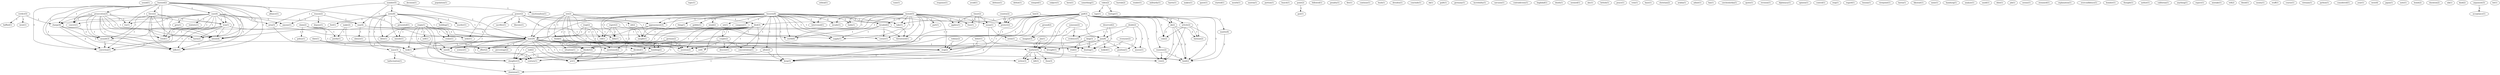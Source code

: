 digraph G {
  sound [ label="sound(1)" ];
  verdict [ label="verdict(5)" ];
  baffled [ label="baffled(1)" ];
  charge [ label="charge(4)" ];
  went [ label="went(1)" ];
  decision [ label="decision(1)" ];
  population [ label="population(1)" ];
  claim [ label="claim(2)" ];
  policy [ label="policy(1)" ];
  war [ label="war(20)" ];
  justify [ label="justify(1)" ];
  effort [ label="effort(2)" ];
  power [ label="power(2)" ];
  oil [ label="oil(2)" ];
  sacrifice [ label="sacrifice(1)" ];
  died [ label="died(3)" ];
  liberate [ label="liberate(1)" ];
  order [ label="order(1)" ];
  naught [ label="naught(1)" ];
  slaughter [ label="slaughter(3)" ];
  mention [ label="mention(2)" ];
  gulf [ label="gulf(3)" ];
  article [ label="article(2)" ];
  uk [ label="uk(2)" ];
  batman [ label="batman(2)" ];
  protect [ label="protect(2)" ];
  com [ label="com(2)" ];
  rusnews [ label="rusnews(2)" ];
  mathew [ label="mathew(1)" ];
  trw [ label="trw(2)" ];
  take [ label="take(1)" ];
  mantis [ label="mantis(4)" ];
  uk [ label="uk(2)" ];
  bmd [ label="bmd(2)" ];
  size [ label="size(4)" ];
  mathew [ label="mathew(5)" ];
  stop [ label="stop(2)" ];
  century [ label="century(1)" ];
  writes [ label="writes(3)" ];
  co [ label="co(4)" ];
  keep [ label="keep(3)" ];
  topic [ label="topic(1)" ];
  number [ label="number(5)" ];
  news [ label="news(6)" ];
  emotionalism [ label="emotionalism(1)" ];
  area [ label="area(3)" ];
  way [ label="way(4)" ];
  learned [ label="learned(2)" ];
  force [ label="force(2)" ];
  case [ label="case(4)" ];
  prosecution [ label="prosecution(3)" ];
  alliance [ label="alliance(1)" ];
  won [ label="won(1)" ];
  tried [ label="tried(1)" ];
  convict [ label="convict(1)" ];
  harm [ label="harm(2)" ];
  assault [ label="assault(3)" ];
  conviction [ label="conviction(1)" ];
  intent [ label="intent(4)" ];
  try [ label="try(1)" ];
  inflict [ label="inflict(1)" ];
  orbital [ label="orbital(1)" ];
  supply [ label="supply(1)" ];
  someone [ label="someone(2)" ];
  evidence [ label="evidence(5)" ];
  imagine [ label="imagine(3)" ];
  gets [ label="gets(1)" ];
  anyone [ label="anyone(1)" ];
  statistic [ label="statistic(1)" ];
  deserved [ label="deserved(2)" ];
  jury [ label="jury(6)" ];
  beating [ label="beating(1)" ];
  country [ label="country(2)" ];
  couple [ label="couple(2)" ];
  concentration [ label="concentration(1)" ];
  descent [ label="descent(1)" ];
  bombing [ label="bombing(2)" ];
  blanket [ label="blanket(2)" ];
  tone [ label="tone(1)" ];
  response [ label="response(1)" ];
  avoid [ label="avoid(1)" ];
  defense [ label="defense(1)" ];
  decided [ label="decided(1)" ];
  defeat [ label="defeat(1)" ];
  wimped [ label="wimped(1)" ];
  subject [ label="subject(1)" ];
  hero [ label="hero(1)" ];
  regret [ label="regret(2)" ];
  roll [ label="roll(1)" ];
  didn [ label="didn(1)" ];
  something [ label="something(1)" ];
  law [ label="law(3)" ];
  video [ label="video(2)" ];
  tape [ label="tape(1)" ];
  footage [ label="footage(1)" ];
  building [ label="building(1)" ];
  mass [ label="mass(3)" ];
  murder [ label="murder(1)" ];
  missile [ label="missile(1)" ];
  presented [ label="presented(1)" ];
  feel [ label="feel(1)" ];
  blew [ label="blew(1)" ];
  cruise [ label="cruise(1)" ];
  look [ label="look(1)" ];
  hurrah [ label="hurrah(2)" ];
  render [ label="render(1)" ];
  militarily [ label="militarily(1)" ];
  harris [ label="harris(1)" ];
  makes [ label="makes(1)" ];
  quest [ label="quest(1)" ];
  everyone [ label="everyone(2)" ];
  doubt [ label="doubt(2)" ];
  assess [ label="assess(1)" ];
  position [ label="position(1)" ];
  started [ label="started(1)" ];
  timor [ label="timor(2)" ];
  fuss [ label="fuss(1)" ];
  applies [ label="applies(1)" ];
  mean [ label="mean(1)" ];
  mouth [ label="mouth(1)" ];
  austria [ label="austria(1)" ];
  portion [ label="portion(1)" ];
  bunch [ label="bunch(1)" ];
  hallucination [ label="hallucination(1)" ];
  dominion [ label="dominion(1)" ];
  ground [ label="ground(2)" ];
  point [ label="point(2)" ];
  gun [ label="gun(1)" ];
  followed [ label="followed(1)" ];
  iraqis [ label="iraqis(1)" ];
  self [ label="self(1)" ];
  kuwait [ label="kuwait(5)" ];
  part [ label="part(1)" ];
  invaded [ label="invaded(2)" ];
  threatened [ label="threatened(1)" ];
  intervened [ label="intervened(1)" ];
  appeasement [ label="appeasement(3)" ];
  invade [ label="invade(1)" ];
  corner [ label="corner(1)" ];
  hadn [ label="hadn(1)" ];
  world [ label="world(4)" ];
  end [ label="end(2)" ];
  act [ label="act(1)" ];
  penalty [ label="penalty(1)" ];
  fire [ label="fire(1)" ];
  brought [ label="brought(1)" ];
  trial [ label="trial(2)" ];
  looked [ label="looked(1)" ];
  continue [ label="continue(1)" ];
  bush [ label="bush(1)" ];
  dresden [ label="dresden(1)" ];
  conclude [ label="conclude(1)" ];
  hussein [ label="hussein(8)" ];
  conquest [ label="conquest(1)" ];
  thing [ label="thing(1)" ];
  gobble [ label="gobble(1)" ];
  allow [ label="allow(2)" ];
  mind [ label="mind(2)" ];
  set [ label="set(1)" ];
  ok [ label="ok(1)" ];
  guilt [ label="guilt(1)" ];
  germany [ label="germany(1)" ];
  incredulity [ label="incredulity(1)" ];
  reason [ label="reason(2)" ];
  depose [ label="depose(1)" ];
  sarcasm [ label="sarcasm(1)" ];
  contradictory [ label="contradictory(1)" ];
  baghdad [ label="baghdad(1)" ];
  death [ label="death(1)" ];
  seemed [ label="seemed(1)" ];
  abc [ label="abc(1)" ];
  british [ label="british(1)" ];
  silence [ label="silence(1)" ];
  peace [ label="peace(1)" ];
  vein [ label="vein(1)" ];
  ww [ label="ww(2)" ];
  think [ label="think(4)" ];
  mentioned [ label="mentioned(2)" ];
  base [ label="base(1)" ];
  christian [ label="christian(2)" ];
  arabia [ label="arabia(1)" ];
  situation [ label="situation(1)" ];
  admit [ label="admit(1)" ];
  fan [ label="fan(1)" ];
  czechoslavkia [ label="czechoslavkia(1)" ];
  quote [ label="quote(1)" ];
  revision [ label="revision(1)" ];
  diplomacy [ label="diplomacy(1)" ];
  opinion [ label="opinion(1)" ];
  control [ label="control(1)" ];
  iraq [ label="iraq(1)" ];
  regard [ label="regard(1)" ];
  bosnia [ label="bosnia(1)" ];
  viewpoint [ label="viewpoint(1)" ];
  iraqi [ label="iraqi(2)" ];
  korea [ label="korea(1)" ];
  jim [ label="jim(1)" ];
  kill [ label="kill(3)" ];
  thou [ label="thou(3)" ];
  hkuwait [ label="hkuwait(1)" ];
  mine [ label="mine(1)" ];
  hamburg [ label="hamburg(1)" ];
  german [ label="german(2)" ];
  analyze [ label="analyze(1)" ];
  rodney [ label="rodney(2)" ];
  seem [ label="seem(1)" ];
  saudi [ label="saudi(1)" ];
  idiot [ label="idiot(1)" ];
  job [ label="job(1)" ];
  tibet [ label="tibet(1)" ];
  seems [ label="seems(1)" ];
  stemmed [ label="stemmed(1)" ];
  king [ label="king(3)" ];
  explanation [ label="explanation(1)" ];
  overconfidence [ label="overconfidence(1)" ];
  science [ label="science(1)" ];
  percentage [ label="percentage(2)" ];
  bomber [ label="bomber(1)" ];
  thought [ label="thought(1)" ];
  author [ label="author(1)" ];
  california [ label="california(1)" ];
  anything [ label="anything(1)" ];
  expect [ label="expect(1)" ];
  mistake [ label="mistake(1)" ];
  tell [ label="tell(2)" ];
  blood [ label="blood(1)" ];
  monty [ label="monty(1)" ];
  stuff [ label="stuff(1)" ];
  course [ label="course(1)" ];
  make [ label="make(2)" ];
  hitler [ label="hitler(1)" ];
  vietnam [ label="vietnam(1)" ];
  python [ label="python(1)" ];
  considered [ label="considered(1)" ];
  tibet [ label="tibet(1)" ];
  year [ label="year(1)" ];
  west [ label="west(4)" ];
  japan [ label="japan(1)" ];
  note [ label="note(1)" ];
  bomb [ label="bomb(2)" ];
  duration [ label="duration(2)" ];
  nik [ label="nik(1)" ];
  kind [ label="kind(2)" ];
  argument [ label="argument(3)" ];
  acceptance [ label="acceptance(1)" ];
  lot [ label="lot(1)" ];
  verdict -> baffled [ label="1" ];
  verdict -> charge [ label="1" ];
  verdict -> went [ label="1" ];
  claim -> policy [ label="1" ];
  claim -> war [ label="1" ];
  claim -> justify [ label="1" ];
  claim -> effort [ label="1" ];
  power -> oil [ label="1" ];
  power -> sacrifice [ label="1" ];
  power -> died [ label="1" ];
  power -> liberate [ label="1" ];
  power -> order [ label="1" ];
  power -> naught [ label="1" ];
  power -> slaughter [ label="1" ];
  power -> mention [ label="1" ];
  gulf -> died [ label="1" ];
  gulf -> article [ label="1" ];
  gulf -> uk [ label="1" ];
  gulf -> batman [ label="1" ];
  gulf -> protect [ label="1" ];
  gulf -> com [ label="1" ];
  gulf -> rusnews [ label="1" ];
  gulf -> mathew [ label="1" ];
  gulf -> trw [ label="1" ];
  gulf -> take [ label="1" ];
  gulf -> mantis [ label="1" ];
  gulf -> uk [ label="1" ];
  gulf -> bmd [ label="1" ];
  gulf -> size [ label="1" ];
  gulf -> mathew [ label="1" ];
  gulf -> stop [ label="1" ];
  gulf -> century [ label="1" ];
  gulf -> writes [ label="1" ];
  gulf -> co [ label="1" ];
  gulf -> keep [ label="1" ];
  number -> news [ label="1" ];
  number -> emotionalism [ label="1" ];
  number -> area [ label="1" ];
  number -> way [ label="1" ];
  number -> war [ label="1" ];
  learned -> force [ label="1" ];
  learned -> case [ label="1" ];
  learned -> prosecution [ label="1" ];
  learned -> alliance [ label="1" ];
  learned -> won [ label="1" ];
  learned -> tried [ label="1" ];
  learned -> convict [ label="1" ];
  learned -> harm [ label="1" ];
  learned -> charge [ label="1" ];
  learned -> war [ label="1" ];
  learned -> assault [ label="1" ];
  learned -> conviction [ label="1" ];
  learned -> intent [ label="1" ];
  learned -> try [ label="1" ];
  learned -> inflict [ label="1" ];
  force -> won [ label="1" ];
  force -> tried [ label="1" ];
  force -> harm [ label="1" ];
  force -> assault [ label="1" ];
  force -> conviction [ label="1" ];
  force -> intent [ label="1" ];
  force -> inflict [ label="1" ];
  oil -> supply [ label="1" ];
  someone -> evidence [ label="1" ];
  someone -> imagine [ label="1" ];
  case -> gets [ label="1" ];
  case -> area [ label="1" ];
  case -> won [ label="1" ];
  case -> tried [ label="1" ];
  case -> convict [ label="1" ];
  case -> harm [ label="1" ];
  case -> way [ label="1" ];
  case -> anyone [ label="1" ];
  case -> charge [ label="1" ];
  case -> statistic [ label="1" ];
  case -> assault [ label="1" ];
  case -> conviction [ label="1" ];
  case -> intent [ label="1" ];
  case -> try [ label="1" ];
  case -> inflict [ label="1" ];
  deserved -> jury [ label="1" ];
  deserved -> beating [ label="1" ];
  country -> protect [ label="1" ];
  died -> couple [ label="1" ];
  died -> naught [ label="1" ];
  died -> concentration [ label="1" ];
  died -> descent [ label="1" ];
  died -> bombing [ label="1" ];
  died -> war [ label="1" ];
  died -> blanket [ label="1" ];
  died -> size [ label="1" ];
  died -> century [ label="1" ];
  died -> mention [ label="1" ];
  prosecution -> jury [ label="1" ];
  prosecution -> won [ label="1" ];
  prosecution -> tried [ label="1" ];
  prosecution -> convict [ label="1" ];
  prosecution -> harm [ label="1" ];
  prosecution -> decided [ label="1" ];
  prosecution -> charge [ label="1" ];
  prosecution -> assault [ label="1" ];
  prosecution -> conviction [ label="1" ];
  prosecution -> intent [ label="1" ];
  prosecution -> try [ label="1" ];
  prosecution -> inflict [ label="1" ];
  article -> batman [ label="1" ];
  article -> com [ label="1" ];
  article -> trw [ label="1" ];
  article -> bmd [ label="1" ];
  regret -> naught [ label="1" ];
  regret -> roll [ label="1" ];
  regret -> didn [ label="1" ];
  regret -> mention [ label="1" ];
  law -> jury [ label="1" ];
  law -> protect [ label="1" ];
  video -> tape [ label="1" ];
  video -> footage [ label="1" ];
  news -> building [ label="1" ];
  news -> mass [ label="1" ];
  news -> murder [ label="1" ];
  news -> missile [ label="1" ];
  news -> presented [ label="1" ];
  news -> feel [ label="1" ];
  news -> blew [ label="1" ];
  news -> cruise [ label="1" ];
  news -> war [ label="1" ];
  news -> look [ label="1" ];
  everyone -> beating [ label="1" ];
  doubt -> evidence [ label="1" ];
  doubt -> jury [ label="1" ];
  doubt -> assess [ label="1" ];
  doubt -> position [ label="1" ];
  timor -> fuss [ label="1" ];
  timor -> applies [ label="1" ];
  timor -> mean [ label="1" ];
  timor -> look [ label="1" ];
  uk -> batman [ label="2" ];
  uk -> com [ label="2" ];
  uk -> trw [ label="2" ];
  uk -> bmd [ label="2" ];
  mass -> hallucination [ label="1" ];
  mass -> slaughter [ label="1" ];
  mass -> dominion [ label="1" ];
  ground -> imagine [ label="1" ];
  point -> gun [ label="1" ];
  couple -> concentration [ label="1" ];
  couple -> descent [ label="1" ];
  couple -> bombing [ label="1" ];
  couple -> mention [ label="1" ];
  iraqis -> missile [ label="1" ];
  iraqis -> order [ label="1" ];
  iraqis -> self [ label="1" ];
  iraqis -> blew [ label="1" ];
  iraqis -> cruise [ label="1" ];
  iraqis -> war [ label="2" ];
  iraqis -> slaughter [ label="1" ];
  iraqis -> size [ label="1" ];
  iraqis -> century [ label="1" ];
  iraqis -> look [ label="1" ];
  kuwait -> part [ label="1" ];
  kuwait -> invaded [ label="2" ];
  kuwait -> fuss [ label="1" ];
  kuwait -> protect [ label="1" ];
  kuwait -> supply [ label="1" ];
  kuwait -> threatened [ label="1" ];
  kuwait -> applies [ label="1" ];
  kuwait -> intervened [ label="1" ];
  kuwait -> take [ label="1" ];
  kuwait -> mean [ label="1" ];
  kuwait -> appeasement [ label="1" ];
  kuwait -> invade [ label="1" ];
  kuwait -> war [ label="1" ];
  kuwait -> corner [ label="1" ];
  kuwait -> hadn [ label="1" ];
  kuwait -> world [ label="1" ];
  kuwait -> stop [ label="1" ];
  kuwait -> effort [ label="1" ];
  kuwait -> keep [ label="2" ];
  end -> slaughter [ label="1" ];
  end -> act [ label="1" ];
  area -> size [ label="1" ];
  jury -> brought [ label="1" ];
  jury -> decided [ label="1" ];
  jury -> trial [ label="1" ];
  jury -> assess [ label="1" ];
  jury -> position [ label="1" ];
  jury -> looked [ label="1" ];
  won -> tried [ label="1" ];
  won -> harm [ label="1" ];
  won -> war [ label="1" ];
  won -> conviction [ label="1" ];
  won -> intent [ label="1" ];
  won -> inflict [ label="1" ];
  hussein -> invaded [ label="3" ];
  hussein -> conquest [ label="1" ];
  hussein -> protect [ label="1" ];
  hussein -> supply [ label="1" ];
  hussein -> threatened [ label="1" ];
  hussein -> naught [ label="1" ];
  hussein -> thing [ label="1" ];
  hussein -> intervened [ label="1" ];
  hussein -> take [ label="1" ];
  hussein -> appeasement [ label="1" ];
  hussein -> gobble [ label="1" ];
  hussein -> invade [ label="2" ];
  hussein -> roll [ label="1" ];
  hussein -> war [ label="2" ];
  hussein -> corner [ label="1" ];
  hussein -> allow [ label="1" ];
  hussein -> hadn [ label="1" ];
  hussein -> world [ label="1" ];
  hussein -> stop [ label="1" ];
  hussein -> effort [ label="2" ];
  hussein -> mind [ label="1" ];
  hussein -> didn [ label="1" ];
  hussein -> set [ label="1" ];
  hussein -> keep [ label="3" ];
  hussein -> mention [ label="1" ];
  invaded -> supply [ label="1" ];
  invaded -> threatened [ label="1" ];
  invaded -> corner [ label="1" ];
  invaded -> world [ label="1" ];
  reason -> way [ label="1" ];
  reason -> anyone [ label="1" ];
  reason -> depose [ label="1" ];
  way -> silence [ label="1" ];
  way -> war [ label="2" ];
  ww -> think [ label="1" ];
  ww -> bombing [ label="1" ];
  ww -> take [ label="1" ];
  ww -> appeasement [ label="1" ];
  ww -> war [ label="2" ];
  ww -> blanket [ label="1" ];
  ww -> world [ label="1" ];
  ww -> stop [ label="1" ];
  ww -> keep [ label="1" ];
  ww -> mentioned [ label="1" ];
  think -> brought [ label="1" ];
  think -> bombing [ label="1" ];
  think -> trial [ label="1" ];
  think -> situation [ label="1" ];
  think -> blanket [ label="1" ];
  think -> slaughter [ label="1" ];
  think -> act [ label="1" ];
  feel -> intent [ label="1" ];
  rusnews -> trw [ label="1" ];
  rusnews -> bmd [ label="1" ];
  iraqi -> roll [ label="1" ];
  iraqi -> war [ label="2" ];
  iraqi -> didn [ label="1" ];
  iraqi -> mention [ label="1" ];
  jim -> mathew [ label="1" ];
  jim -> mathew [ label="1" ];
  mathew -> trw [ label="2" ];
  mathew -> kill [ label="1" ];
  mathew -> thou [ label="1" ];
  mathew -> bmd [ label="2" ];
  mathew -> writes [ label="2" ];
  bombing -> slaughter [ label="1" ];
  bombing -> act [ label="1" ];
  german -> blanket [ label="1" ];
  german -> slaughter [ label="1" ];
  german -> act [ label="1" ];
  german -> mention [ label="1" ];
  rodney -> stop [ label="1" ];
  mantis -> bmd [ label="2" ];
  mean -> seem [ label="1" ];
  mean -> beating [ label="1" ];
  appeasement -> war [ label="2" ];
  appeasement -> mentioned [ label="2" ];
  uk -> bmd [ label="2" ];
  tibet -> look [ label="1" ];
  charge -> assault [ label="2" ];
  charge -> conviction [ label="2" ];
  charge -> intent [ label="2" ];
  charge -> inflict [ label="2" ];
  king -> trial [ label="2" ];
  king -> beating [ label="1" ];
  king -> stop [ label="1" ];
  war -> blanket [ label="1" ];
  war -> bmd [ label="1" ];
  war -> slaughter [ label="1" ];
  war -> size [ label="2" ];
  war -> mathew [ label="1" ];
  war -> science [ label="1" ];
  war -> percentage [ label="1" ];
  war -> act [ label="1" ];
  war -> stop [ label="1" ];
  war -> effort [ label="1" ];
  war -> century [ label="2" ];
  war -> look [ label="1" ];
  war -> writes [ label="1" ];
  war -> co [ label="1" ];
  war -> keep [ label="1" ];
  war -> mentioned [ label="1" ];
  blanket -> slaughter [ label="1" ];
  blanket -> act [ label="1" ];
  seem -> beating [ label="1" ];
  slaughter -> dominion [ label="1" ];
  make -> justify [ label="1" ];
  make -> effort [ label="1" ];
  size -> century [ label="1" ];
  assault -> conviction [ label="2" ];
  assault -> inflict [ label="2" ];
  mathew -> writes [ label="2" ];
  allow -> dominion [ label="1" ];
  allow -> keep [ label="1" ];
  hitler -> stop [ label="1" ];
  hitler -> keep [ label="2" ];
  intent -> inflict [ label="1" ];
  tibet -> look [ label="1" ];
  stop -> keep [ label="1" ];
  argument -> acceptance [ label="2" ];
}
